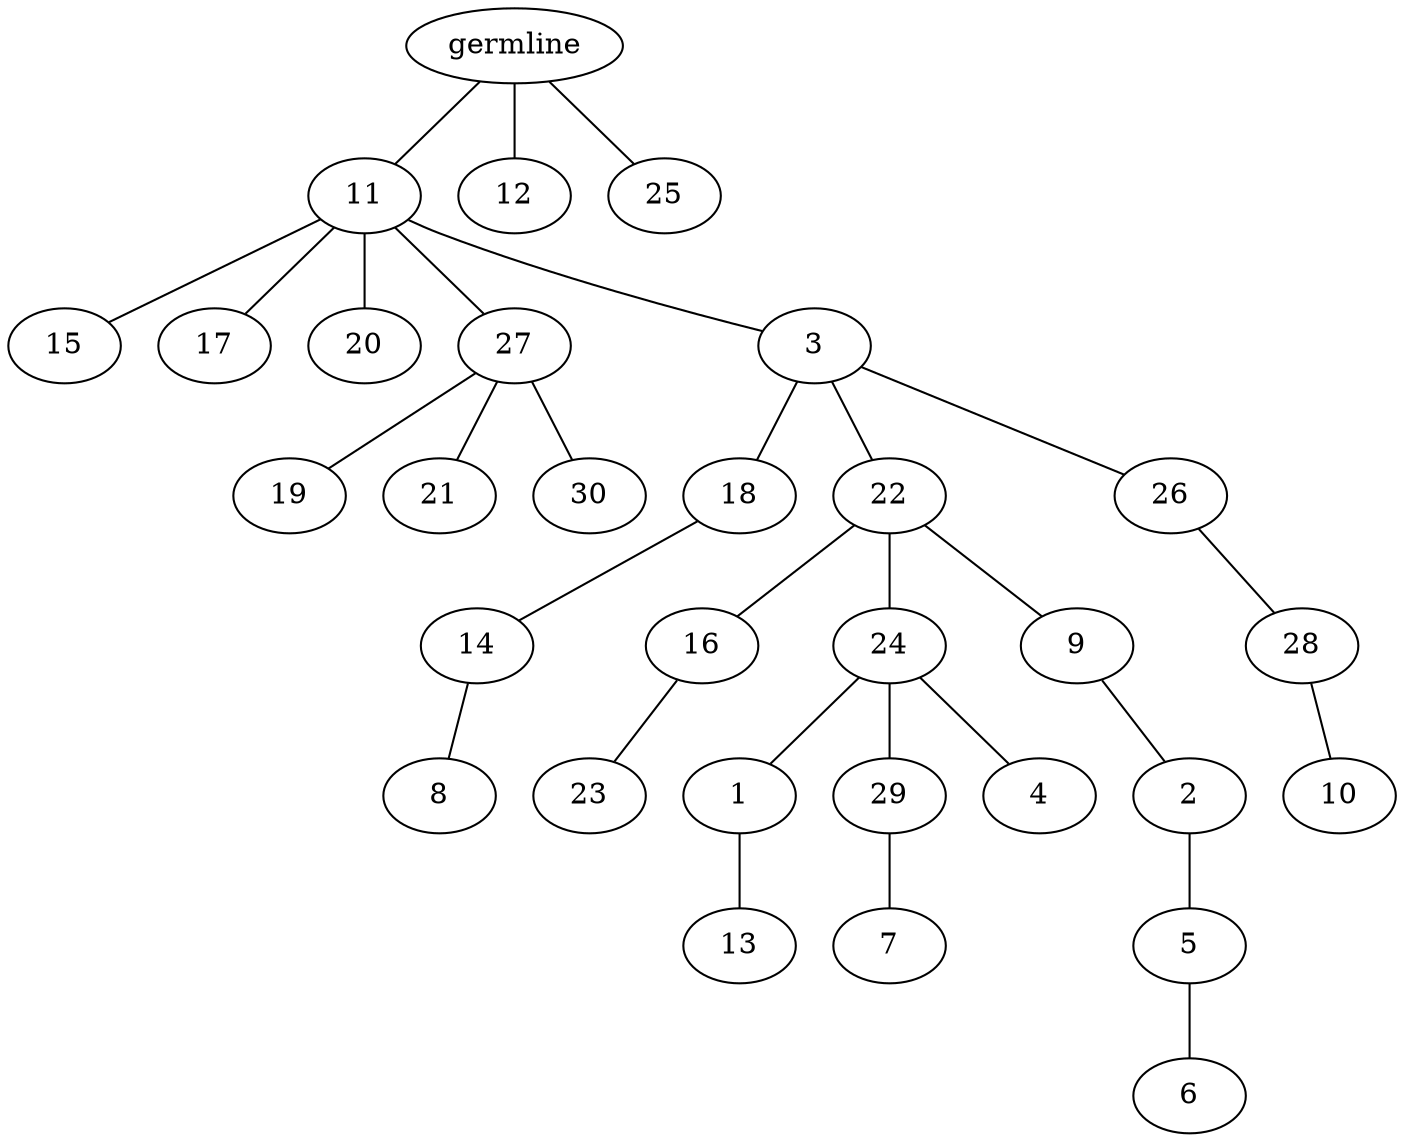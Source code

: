 graph tree {
    "139762920624480" [label="germline"];
    "139762916818704" [label="11"];
    "139762916818272" [label="15"];
    "139762915855376" [label="17"];
    "139762916818608" [label="20"];
    "139762916815584" [label="27"];
    "139762916815728" [label="19"];
    "139762916816064" [label="21"];
    "139762916817312" [label="30"];
    "139762916815296" [label="3"];
    "139762915854416" [label="18"];
    "139762915856096" [label="14"];
    "139762915853840" [label="8"];
    "139762915854848" [label="22"];
    "139762915855424" [label="16"];
    "139762915855808" [label="23"];
    "139762915855232" [label="24"];
    "139762915853936" [label="1"];
    "139762915853360" [label="13"];
    "139762915852880" [label="29"];
    "139762923131184" [label="7"];
    "139762915855904" [label="4"];
    "139762915854128" [label="9"];
    "139762915855088" [label="2"];
    "139762915853072" [label="5"];
    "139762915853168" [label="6"];
    "139762915852784" [label="26"];
    "139762915852352" [label="28"];
    "139762915853312" [label="10"];
    "139762916817696" [label="12"];
    "139762915852496" [label="25"];
    "139762920624480" -- "139762916818704";
    "139762920624480" -- "139762916817696";
    "139762920624480" -- "139762915852496";
    "139762916818704" -- "139762916818272";
    "139762916818704" -- "139762915855376";
    "139762916818704" -- "139762916818608";
    "139762916818704" -- "139762916815584";
    "139762916818704" -- "139762916815296";
    "139762916815584" -- "139762916815728";
    "139762916815584" -- "139762916816064";
    "139762916815584" -- "139762916817312";
    "139762916815296" -- "139762915854416";
    "139762916815296" -- "139762915854848";
    "139762916815296" -- "139762915852784";
    "139762915854416" -- "139762915856096";
    "139762915856096" -- "139762915853840";
    "139762915854848" -- "139762915855424";
    "139762915854848" -- "139762915855232";
    "139762915854848" -- "139762915854128";
    "139762915855424" -- "139762915855808";
    "139762915855232" -- "139762915853936";
    "139762915855232" -- "139762915852880";
    "139762915855232" -- "139762915855904";
    "139762915853936" -- "139762915853360";
    "139762915852880" -- "139762923131184";
    "139762915854128" -- "139762915855088";
    "139762915855088" -- "139762915853072";
    "139762915853072" -- "139762915853168";
    "139762915852784" -- "139762915852352";
    "139762915852352" -- "139762915853312";
}
